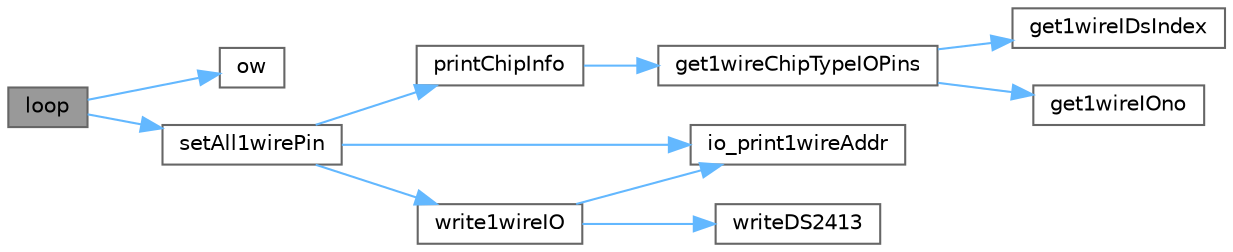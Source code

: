 digraph "loop"
{
 // LATEX_PDF_SIZE
  bgcolor="transparent";
  edge [fontname=Helvetica,fontsize=10,labelfontname=Helvetica,labelfontsize=10];
  node [fontname=Helvetica,fontsize=10,shape=box,height=0.2,width=0.4];
  rankdir="LR";
  Node1 [label="loop",height=0.2,width=0.4,color="gray40", fillcolor="grey60", style="filled", fontcolor="black",tooltip=" "];
  Node1 -> Node2 [color="steelblue1",style="solid"];
  Node2 [label="ow",height=0.2,width=0.4,color="grey40", fillcolor="white", style="filled",URL="$main_8cpp.html#a55c6ca9356ed81c03398c15e3c318b30",tooltip=" "];
  Node1 -> Node3 [color="steelblue1",style="solid"];
  Node3 [label="setAll1wirePin",height=0.2,width=0.4,color="grey40", fillcolor="white", style="filled",URL="$1wire__chip__io_8h.html#a1d6f9599dba99d3be6484b6dcb1ad2a7",tooltip="Find and print details of chips on the 1-wire bus. OneWire class stores the pin, and by default the a..."];
  Node3 -> Node4 [color="steelblue1",style="solid"];
  Node4 [label="io_print1wireAddr",height=0.2,width=0.4,color="grey40", fillcolor="white", style="filled",URL="$1wire__chip__io_8h.html#a387122cd32e13e3ab4868864bed08d3e",tooltip=" "];
  Node3 -> Node5 [color="steelblue1",style="solid"];
  Node5 [label="printChipInfo",height=0.2,width=0.4,color="grey40", fillcolor="white", style="filled",URL="$1wire__chip__io_8h.html#a977007cf4daf77a6813d9bd5484e67e1",tooltip=" "];
  Node5 -> Node6 [color="steelblue1",style="solid"];
  Node6 [label="get1wireChipTypeIOPins",height=0.2,width=0.4,color="grey40", fillcolor="white", style="filled",URL="$1wire__chip__io_8h.html#a26a5c521594f3f4380de4fe920f669fe",tooltip="Returns the number of IO pins the 1-wire chip has."];
  Node6 -> Node7 [color="steelblue1",style="solid"];
  Node7 [label="get1wireIDsIndex",height=0.2,width=0.4,color="grey40", fillcolor="white", style="filled",URL="$1wire__chip__io_8h.html#aa10020cdfdad46fa553fc4a2ee31fd3b",tooltip="Gets the array index index from the chip type id."];
  Node6 -> Node8 [color="steelblue1",style="solid"];
  Node8 [label="get1wireIOno",height=0.2,width=0.4,color="grey40", fillcolor="white", style="filled",URL="$1wire__chip__io_8h.html#a0c2ff7ecc2f15b31cfe75c4598451678",tooltip="Get the number of IO pins the chip has, i.e. 8 for the DS2408."];
  Node3 -> Node9 [color="steelblue1",style="solid"];
  Node9 [label="write1wireIO",height=0.2,width=0.4,color="grey40", fillcolor="white", style="filled",URL="$1wire__chip__io_8h.html#a77ebc093a69243ec72e963d7c915fba0",tooltip="Writes bitmap to 1-wire pin IO Register(Sets all the IO pins on the 1-wire chip)."];
  Node9 -> Node4 [color="steelblue1",style="solid"];
  Node9 -> Node10 [color="steelblue1",style="solid"];
  Node10 [label="writeDS2413",height=0.2,width=0.4,color="grey40", fillcolor="white", style="filled",URL="$1wire__chip__io_8h.html#aa8820981770942c6f48687b950ab09c8",tooltip="write output to a 1-wire DS2413 chip."];
}
